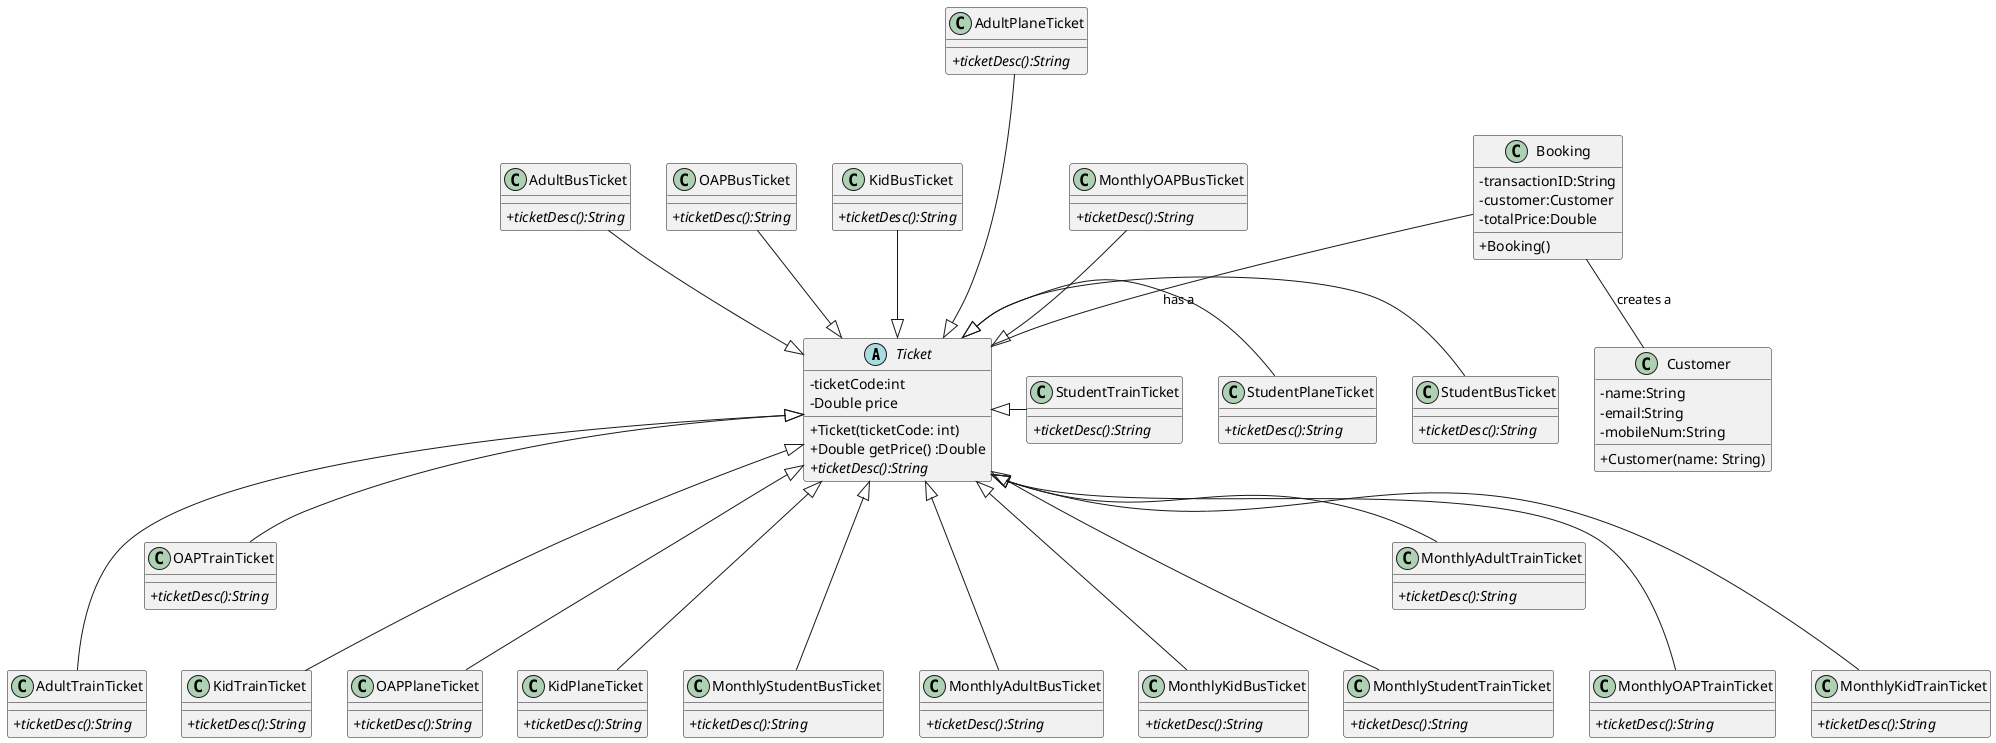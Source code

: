 @startuml
skinparam classAttributeIconSize 0
abstract class Ticket{
-ticketCode:int
-Double price

+Ticket(ticketCode: int)
+Double getPrice() :Double
+{abstract} ticketDesc():String

}

class StudentBusTicket{
+{abstract} ticketDesc():String
}

class AdultBusTicket{
+{abstract} ticketDesc():String
}

class OAPBusTicket{
+{abstract} ticketDesc():String
}

class KidBusTicket{
+{abstract} ticketDesc():String
}

class StudentTrainTicket{
+{abstract} ticketDesc():String
}

class AdultTrainTicket{
+{abstract} ticketDesc():String
}

class OAPTrainTicket{
+{abstract} ticketDesc():String
}

class KidTrainTicket{
+{abstract} ticketDesc():String
}

class StudentPlaneTicket{
+{abstract} ticketDesc():String
}

class AdultPlaneTicket{
+{abstract} ticketDesc():String
}

class OAPPlaneTicket{
+{abstract} ticketDesc():String
}

class KidPlaneTicket{
+{abstract} ticketDesc():String
}

class MonthlyStudentBusTicket{
+{abstract} ticketDesc():String
}

class MonthlyAdultBusTicket{
+{abstract} ticketDesc():String
}

class MonthlyOAPBusTicket{
+{abstract} ticketDesc():String
}

class MonthlyKidBusTicket{
+{abstract} ticketDesc():String
}

class MonthlyStudentTrainTicket{
+{abstract} ticketDesc():String
}

class MonthlyAdultTrainTicket{
+{abstract} ticketDesc():String
}

class MonthlyOAPTrainTicket{
+{abstract} ticketDesc():String
}

class MonthlyKidTrainTicket{
+{abstract} ticketDesc():String
}


class Customer{
-name:String
-email:String
-mobileNum:String
+Customer(name: String)
}

class Booking{
-transactionID:String
-customer:Customer
-totalPrice:Double
+Booking()
}

Booking -- Ticket : has a
Booking -- Customer : creates a

OAPBusTicket --|> Ticket
Ticket <|--- OAPPlaneTicket
Ticket <|-- OAPTrainTicket
MonthlyOAPBusTicket --|> Ticket
AdultPlaneTicket ---|> Ticket
Ticket <|--- MonthlyOAPTrainTicket
KidBusTicket --|> Ticket
Ticket <|--- KidPlaneTicket
Ticket <|--- KidTrainTicket
Ticket <|--- MonthlyKidBusTicket
Ticket <|--- MonthlyKidTrainTicket
Ticket <|- StudentBusTicket
Ticket <|- StudentPlaneTicket
Ticket <|- StudentTrainTicket
Ticket <|--- MonthlyStudentBusTicket
Ticket <|--- MonthlyStudentTrainTicket
AdultBusTicket --|> Ticket
Ticket <|--- AdultTrainTicket
Ticket <|--- MonthlyAdultBusTicket
Ticket <|-- MonthlyAdultTrainTicket







@enduml